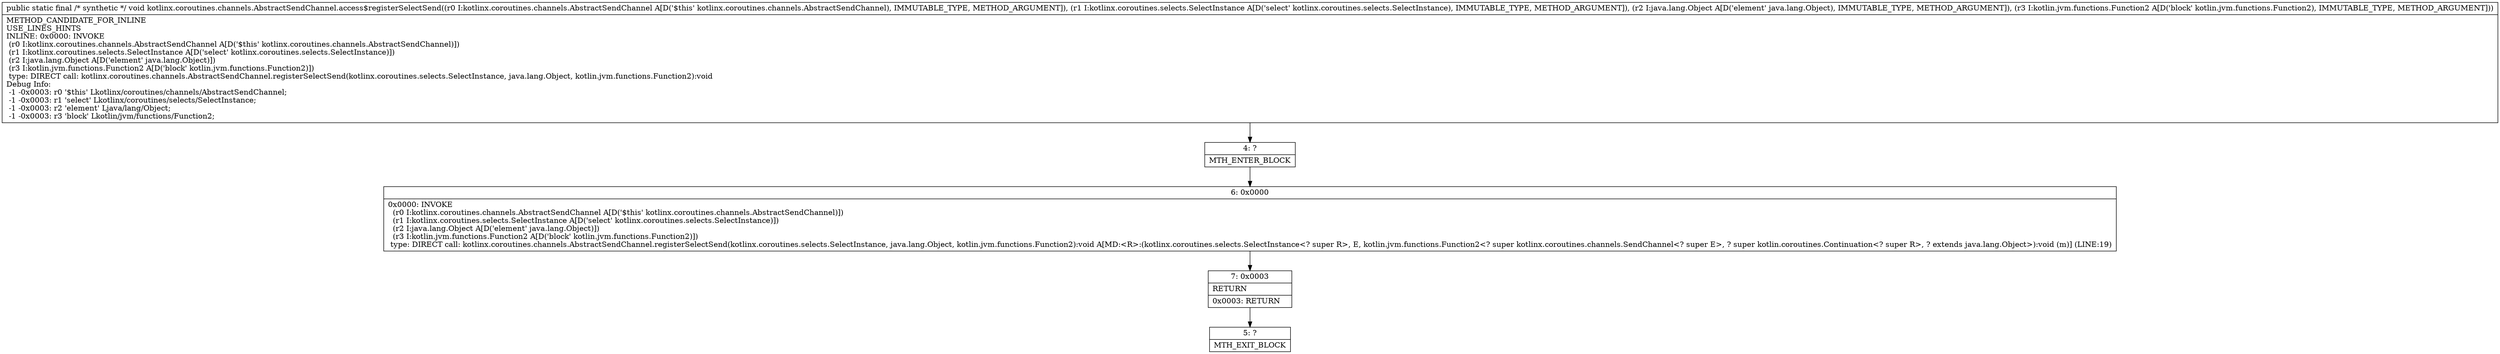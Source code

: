 digraph "CFG forkotlinx.coroutines.channels.AbstractSendChannel.access$registerSelectSend(Lkotlinx\/coroutines\/channels\/AbstractSendChannel;Lkotlinx\/coroutines\/selects\/SelectInstance;Ljava\/lang\/Object;Lkotlin\/jvm\/functions\/Function2;)V" {
Node_4 [shape=record,label="{4\:\ ?|MTH_ENTER_BLOCK\l}"];
Node_6 [shape=record,label="{6\:\ 0x0000|0x0000: INVOKE  \l  (r0 I:kotlinx.coroutines.channels.AbstractSendChannel A[D('$this' kotlinx.coroutines.channels.AbstractSendChannel)])\l  (r1 I:kotlinx.coroutines.selects.SelectInstance A[D('select' kotlinx.coroutines.selects.SelectInstance)])\l  (r2 I:java.lang.Object A[D('element' java.lang.Object)])\l  (r3 I:kotlin.jvm.functions.Function2 A[D('block' kotlin.jvm.functions.Function2)])\l type: DIRECT call: kotlinx.coroutines.channels.AbstractSendChannel.registerSelectSend(kotlinx.coroutines.selects.SelectInstance, java.lang.Object, kotlin.jvm.functions.Function2):void A[MD:\<R\>:(kotlinx.coroutines.selects.SelectInstance\<? super R\>, E, kotlin.jvm.functions.Function2\<? super kotlinx.coroutines.channels.SendChannel\<? super E\>, ? super kotlin.coroutines.Continuation\<? super R\>, ? extends java.lang.Object\>):void (m)] (LINE:19)\l}"];
Node_7 [shape=record,label="{7\:\ 0x0003|RETURN\l|0x0003: RETURN   \l}"];
Node_5 [shape=record,label="{5\:\ ?|MTH_EXIT_BLOCK\l}"];
MethodNode[shape=record,label="{public static final \/* synthetic *\/ void kotlinx.coroutines.channels.AbstractSendChannel.access$registerSelectSend((r0 I:kotlinx.coroutines.channels.AbstractSendChannel A[D('$this' kotlinx.coroutines.channels.AbstractSendChannel), IMMUTABLE_TYPE, METHOD_ARGUMENT]), (r1 I:kotlinx.coroutines.selects.SelectInstance A[D('select' kotlinx.coroutines.selects.SelectInstance), IMMUTABLE_TYPE, METHOD_ARGUMENT]), (r2 I:java.lang.Object A[D('element' java.lang.Object), IMMUTABLE_TYPE, METHOD_ARGUMENT]), (r3 I:kotlin.jvm.functions.Function2 A[D('block' kotlin.jvm.functions.Function2), IMMUTABLE_TYPE, METHOD_ARGUMENT]))  | METHOD_CANDIDATE_FOR_INLINE\lUSE_LINES_HINTS\lINLINE: 0x0000: INVOKE  \l  (r0 I:kotlinx.coroutines.channels.AbstractSendChannel A[D('$this' kotlinx.coroutines.channels.AbstractSendChannel)])\l  (r1 I:kotlinx.coroutines.selects.SelectInstance A[D('select' kotlinx.coroutines.selects.SelectInstance)])\l  (r2 I:java.lang.Object A[D('element' java.lang.Object)])\l  (r3 I:kotlin.jvm.functions.Function2 A[D('block' kotlin.jvm.functions.Function2)])\l type: DIRECT call: kotlinx.coroutines.channels.AbstractSendChannel.registerSelectSend(kotlinx.coroutines.selects.SelectInstance, java.lang.Object, kotlin.jvm.functions.Function2):void\lDebug Info:\l  \-1 \-0x0003: r0 '$this' Lkotlinx\/coroutines\/channels\/AbstractSendChannel;\l  \-1 \-0x0003: r1 'select' Lkotlinx\/coroutines\/selects\/SelectInstance;\l  \-1 \-0x0003: r2 'element' Ljava\/lang\/Object;\l  \-1 \-0x0003: r3 'block' Lkotlin\/jvm\/functions\/Function2;\l}"];
MethodNode -> Node_4;Node_4 -> Node_6;
Node_6 -> Node_7;
Node_7 -> Node_5;
}

